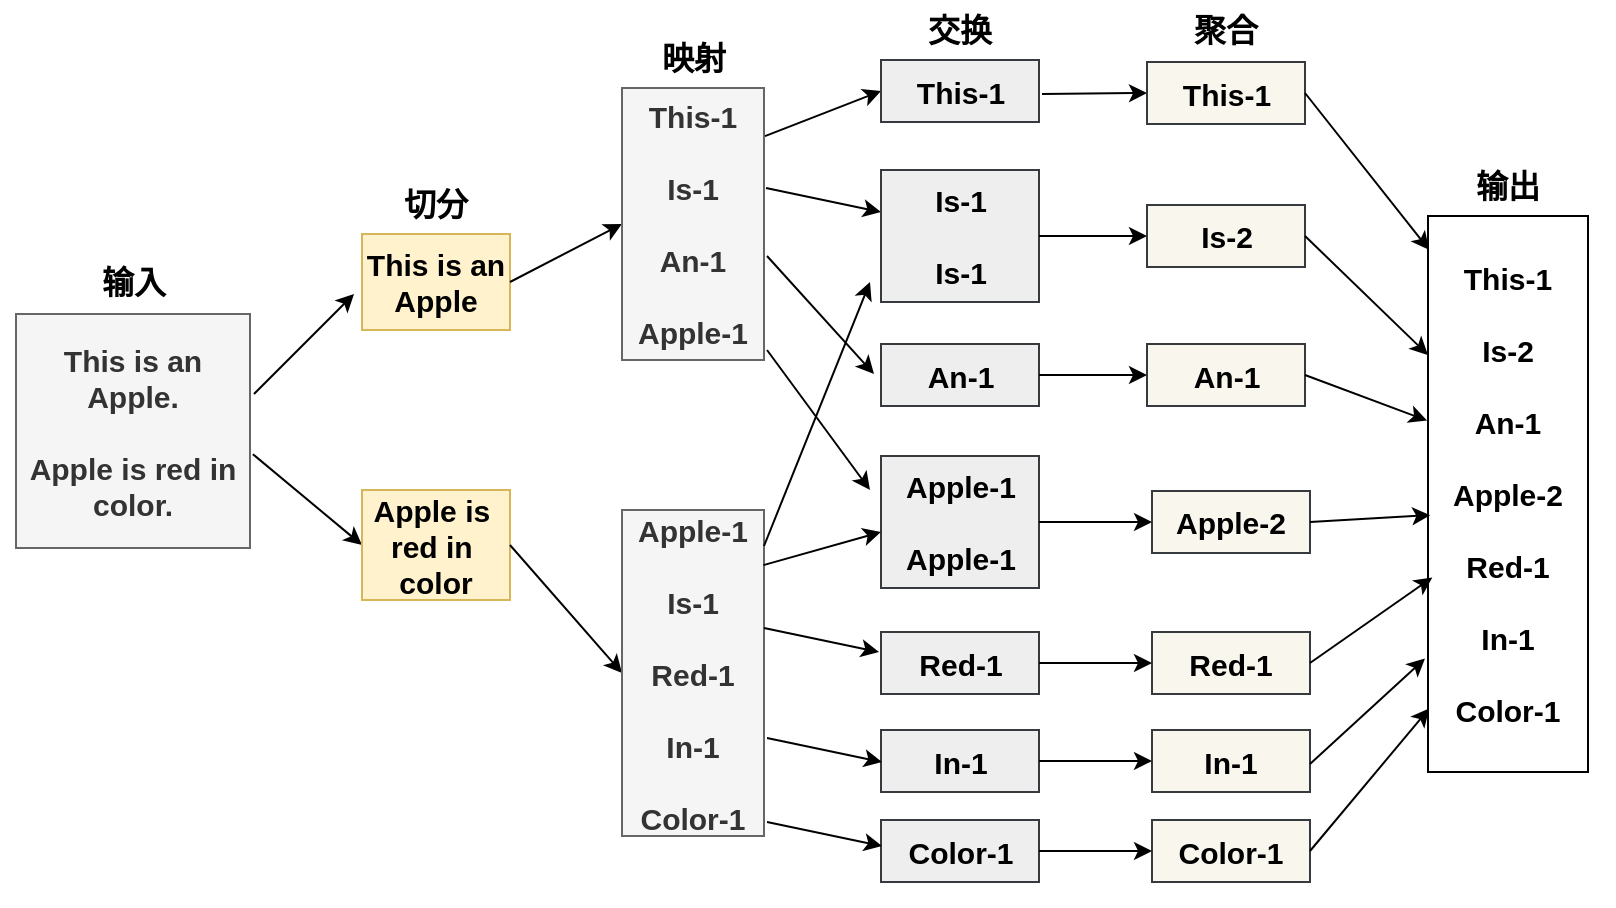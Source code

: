 <mxfile version="22.1.18" type="device">
  <diagram name="第 1 页" id="9g8P3RWRX6Sg8x3JM8hz">
    <mxGraphModel dx="1012" dy="645" grid="0" gridSize="10" guides="1" tooltips="1" connect="1" arrows="1" fold="1" page="1" pageScale="1" pageWidth="827" pageHeight="1169" math="0" shadow="0">
      <root>
        <mxCell id="0" />
        <mxCell id="1" parent="0" />
        <mxCell id="vd2-MDgw4LqcnlgiZA0H-58" value="" style="rounded=0;whiteSpace=wrap;html=1;strokeColor=none;fillColor=none;fontStyle=1;fontFamily=Helvetica;fontSize=15;" parent="1" vertex="1">
          <mxGeometry x="14" y="27" width="807" height="451" as="geometry" />
        </mxCell>
        <mxCell id="vd2-MDgw4LqcnlgiZA0H-1" value="&lt;font style=&quot;font-size: 15px;&quot;&gt;This is an Apple.&lt;/font&gt;&lt;div style=&quot;font-size: 15px;&quot;&gt;&lt;font style=&quot;font-size: 15px;&quot;&gt;&lt;br style=&quot;font-size: 15px;&quot;&gt;&lt;/font&gt;&lt;/div&gt;&lt;div style=&quot;font-size: 15px;&quot;&gt;&lt;font style=&quot;font-size: 15px;&quot;&gt;Apple is red in color.&lt;/font&gt;&lt;/div&gt;" style="whiteSpace=wrap;html=1;aspect=fixed;fillColor=#f5f5f5;strokeColor=#666666;fontColor=#333333;fontStyle=1;fontFamily=Helvetica;fontSize=15;" parent="1" vertex="1">
          <mxGeometry x="22" y="182" width="117" height="117" as="geometry" />
        </mxCell>
        <mxCell id="vd2-MDgw4LqcnlgiZA0H-2" value="" style="endArrow=classic;html=1;rounded=0;fontStyle=1;fontFamily=Helvetica;fontSize=15;" parent="1" edge="1">
          <mxGeometry width="50" height="50" relative="1" as="geometry">
            <mxPoint x="141" y="222" as="sourcePoint" />
            <mxPoint x="191" y="172" as="targetPoint" />
          </mxGeometry>
        </mxCell>
        <mxCell id="vd2-MDgw4LqcnlgiZA0H-3" value="" style="endArrow=classic;html=1;rounded=0;fontStyle=1;fontFamily=Helvetica;exitX=1.012;exitY=0.599;exitDx=0;exitDy=0;exitPerimeter=0;entryX=0;entryY=0.5;entryDx=0;entryDy=0;fontSize=15;" parent="1" source="vd2-MDgw4LqcnlgiZA0H-1" target="vd2-MDgw4LqcnlgiZA0H-5" edge="1">
          <mxGeometry width="50" height="50" relative="1" as="geometry">
            <mxPoint x="143" y="248" as="sourcePoint" />
            <mxPoint x="189" y="293" as="targetPoint" />
          </mxGeometry>
        </mxCell>
        <mxCell id="vd2-MDgw4LqcnlgiZA0H-4" value="&lt;font style=&quot;font-size: 15px;&quot;&gt;This is an Apple&lt;/font&gt;" style="rounded=0;whiteSpace=wrap;html=1;strokeColor=#d6b656;fillColor=#fff2cc;fontStyle=1;fontFamily=Helvetica;fontSize=15;" parent="1" vertex="1">
          <mxGeometry x="195" y="142" width="74" height="48" as="geometry" />
        </mxCell>
        <mxCell id="vd2-MDgw4LqcnlgiZA0H-5" value="&lt;font style=&quot;font-size: 15px;&quot;&gt;Apple is&amp;nbsp;&lt;/font&gt;&lt;div style=&quot;font-size: 15px;&quot;&gt;&lt;font style=&quot;font-size: 15px;&quot;&gt;red in&amp;nbsp;&lt;/font&gt;&lt;/div&gt;&lt;div style=&quot;font-size: 15px;&quot;&gt;&lt;font style=&quot;font-size: 15px;&quot;&gt;color&lt;/font&gt;&lt;/div&gt;" style="rounded=0;whiteSpace=wrap;html=1;strokeColor=#d6b656;fillColor=#fff2cc;fontStyle=1;fontFamily=Helvetica;fontSize=15;" parent="1" vertex="1">
          <mxGeometry x="195" y="270" width="74" height="55" as="geometry" />
        </mxCell>
        <mxCell id="vd2-MDgw4LqcnlgiZA0H-7" value="" style="endArrow=classic;html=1;rounded=0;fontStyle=1;fontFamily=Helvetica;exitX=1;exitY=0.5;exitDx=0;exitDy=0;entryX=0;entryY=0.5;entryDx=0;entryDy=0;fontSize=15;" parent="1" source="vd2-MDgw4LqcnlgiZA0H-4" target="vd2-MDgw4LqcnlgiZA0H-12" edge="1">
          <mxGeometry width="50" height="50" relative="1" as="geometry">
            <mxPoint x="271" y="164" as="sourcePoint" />
            <mxPoint x="321" y="114" as="targetPoint" />
          </mxGeometry>
        </mxCell>
        <mxCell id="vd2-MDgw4LqcnlgiZA0H-8" value="" style="endArrow=classic;html=1;rounded=0;fontStyle=1;fontFamily=Helvetica;exitX=1;exitY=0.5;exitDx=0;exitDy=0;entryX=0;entryY=0.5;entryDx=0;entryDy=0;fontSize=15;" parent="1" source="vd2-MDgw4LqcnlgiZA0H-5" target="vd2-MDgw4LqcnlgiZA0H-13" edge="1">
          <mxGeometry width="50" height="50" relative="1" as="geometry">
            <mxPoint x="271.5" y="298" as="sourcePoint" />
            <mxPoint x="317.5" y="343" as="targetPoint" />
          </mxGeometry>
        </mxCell>
        <mxCell id="vd2-MDgw4LqcnlgiZA0H-9" value="&lt;font style=&quot;font-size: 16px;&quot;&gt;输入&lt;/font&gt;" style="text;html=1;align=center;verticalAlign=middle;whiteSpace=wrap;rounded=0;fontStyle=1;fontFamily=Helvetica;fontSize=16;" parent="1" vertex="1">
          <mxGeometry x="50.5" y="151" width="60" height="30" as="geometry" />
        </mxCell>
        <mxCell id="vd2-MDgw4LqcnlgiZA0H-10" value="切分" style="text;html=1;align=center;verticalAlign=middle;whiteSpace=wrap;rounded=0;fontFamily=Helvetica;fontStyle=1;fontSize=16;" parent="1" vertex="1">
          <mxGeometry x="188" y="112" width="88" height="30" as="geometry" />
        </mxCell>
        <mxCell id="vd2-MDgw4LqcnlgiZA0H-11" value="映射" style="text;html=1;align=center;verticalAlign=middle;whiteSpace=wrap;rounded=0;fontFamily=Helvetica;fontStyle=1;fontSize=16;" parent="1" vertex="1">
          <mxGeometry x="316.5" y="39" width="88" height="30" as="geometry" />
        </mxCell>
        <mxCell id="vd2-MDgw4LqcnlgiZA0H-12" value="&lt;font style=&quot;font-size: 15px;&quot;&gt;This-1&lt;/font&gt;&lt;div style=&quot;font-size: 15px;&quot;&gt;&lt;font style=&quot;font-size: 15px;&quot;&gt;&lt;br style=&quot;font-size: 15px;&quot;&gt;&lt;/font&gt;&lt;div style=&quot;font-size: 15px;&quot;&gt;&lt;font style=&quot;font-size: 15px;&quot;&gt;Is-1&lt;/font&gt;&lt;/div&gt;&lt;div style=&quot;font-size: 15px;&quot;&gt;&lt;font style=&quot;font-size: 15px;&quot;&gt;&lt;br style=&quot;font-size: 15px;&quot;&gt;&lt;/font&gt;&lt;/div&gt;&lt;div style=&quot;font-size: 15px;&quot;&gt;&lt;font style=&quot;font-size: 15px;&quot;&gt;An-1&lt;/font&gt;&lt;/div&gt;&lt;div style=&quot;font-size: 15px;&quot;&gt;&lt;font style=&quot;font-size: 15px;&quot;&gt;&lt;br style=&quot;font-size: 15px;&quot;&gt;&lt;/font&gt;&lt;/div&gt;&lt;div style=&quot;font-size: 15px;&quot;&gt;&lt;font style=&quot;font-size: 15px;&quot;&gt;Apple-1&lt;/font&gt;&lt;/div&gt;&lt;/div&gt;" style="rounded=0;whiteSpace=wrap;html=1;fillColor=#f5f5f5;strokeColor=#666666;fontColor=#333333;fontStyle=1;fontFamily=Helvetica;fontSize=15;" parent="1" vertex="1">
          <mxGeometry x="325" y="69" width="71" height="136" as="geometry" />
        </mxCell>
        <mxCell id="vd2-MDgw4LqcnlgiZA0H-13" value="&lt;font style=&quot;font-size: 15px;&quot;&gt;Apple-1&lt;/font&gt;&lt;div style=&quot;font-size: 15px;&quot;&gt;&lt;font style=&quot;font-size: 15px;&quot;&gt;&lt;br style=&quot;font-size: 15px;&quot;&gt;&lt;/font&gt;&lt;div style=&quot;font-size: 15px;&quot;&gt;&lt;font style=&quot;font-size: 15px;&quot;&gt;Is-1&lt;/font&gt;&lt;/div&gt;&lt;div style=&quot;font-size: 15px;&quot;&gt;&lt;font style=&quot;font-size: 15px;&quot;&gt;&lt;br style=&quot;font-size: 15px;&quot;&gt;&lt;/font&gt;&lt;/div&gt;&lt;div style=&quot;font-size: 15px;&quot;&gt;&lt;font style=&quot;font-size: 15px;&quot;&gt;Red-1&lt;/font&gt;&lt;/div&gt;&lt;div style=&quot;font-size: 15px;&quot;&gt;&lt;font style=&quot;font-size: 15px;&quot;&gt;&lt;br style=&quot;font-size: 15px;&quot;&gt;&lt;/font&gt;&lt;/div&gt;&lt;div style=&quot;font-size: 15px;&quot;&gt;&lt;font style=&quot;font-size: 15px;&quot;&gt;In-1&lt;/font&gt;&lt;/div&gt;&lt;/div&gt;&lt;div style=&quot;font-size: 15px;&quot;&gt;&lt;font style=&quot;font-size: 15px;&quot;&gt;&lt;br style=&quot;font-size: 15px;&quot;&gt;&lt;/font&gt;&lt;/div&gt;&lt;div style=&quot;font-size: 15px;&quot;&gt;&lt;font style=&quot;font-size: 15px;&quot;&gt;Color-1&lt;/font&gt;&lt;/div&gt;" style="rounded=0;whiteSpace=wrap;html=1;fillColor=#f5f5f5;strokeColor=#666666;fontColor=#333333;fontStyle=1;fontFamily=Helvetica;fontSize=15;" parent="1" vertex="1">
          <mxGeometry x="325" y="280" width="71" height="163" as="geometry" />
        </mxCell>
        <mxCell id="vd2-MDgw4LqcnlgiZA0H-14" value="" style="endArrow=classic;html=1;rounded=0;fontStyle=1;fontFamily=Helvetica;exitX=1.007;exitY=0.177;exitDx=0;exitDy=0;exitPerimeter=0;entryX=0;entryY=0.5;entryDx=0;entryDy=0;fontSize=15;" parent="1" source="vd2-MDgw4LqcnlgiZA0H-12" target="vd2-MDgw4LqcnlgiZA0H-16" edge="1">
          <mxGeometry width="50" height="50" relative="1" as="geometry">
            <mxPoint x="398" y="88" as="sourcePoint" />
            <mxPoint x="453" y="71" as="targetPoint" />
          </mxGeometry>
        </mxCell>
        <mxCell id="vd2-MDgw4LqcnlgiZA0H-15" value="交换" style="text;html=1;align=center;verticalAlign=middle;whiteSpace=wrap;rounded=0;fontFamily=Helvetica;fontStyle=1;fontSize=16;" parent="1" vertex="1">
          <mxGeometry x="450" y="25" width="88" height="30" as="geometry" />
        </mxCell>
        <mxCell id="vd2-MDgw4LqcnlgiZA0H-16" value="&lt;font style=&quot;font-size: 15px;&quot;&gt;This-1&lt;/font&gt;" style="rounded=0;whiteSpace=wrap;html=1;strokeColor=#36393d;fillColor=#eeeeee;fontStyle=1;fontFamily=Helvetica;fontSize=15;" parent="1" vertex="1">
          <mxGeometry x="454.5" y="55" width="79" height="31" as="geometry" />
        </mxCell>
        <mxCell id="vd2-MDgw4LqcnlgiZA0H-17" value="" style="endArrow=classic;html=1;rounded=0;fontStyle=1;fontFamily=Helvetica;fontSize=15;" parent="1" edge="1">
          <mxGeometry width="50" height="50" relative="1" as="geometry">
            <mxPoint x="397" y="119" as="sourcePoint" />
            <mxPoint x="454.5" y="131" as="targetPoint" />
          </mxGeometry>
        </mxCell>
        <mxCell id="vd2-MDgw4LqcnlgiZA0H-18" value="" style="endArrow=classic;html=1;rounded=0;fontStyle=1;fontFamily=Helvetica;fontSize=15;" parent="1" edge="1">
          <mxGeometry width="50" height="50" relative="1" as="geometry">
            <mxPoint x="396" y="298" as="sourcePoint" />
            <mxPoint x="449" y="166" as="targetPoint" />
          </mxGeometry>
        </mxCell>
        <mxCell id="vd2-MDgw4LqcnlgiZA0H-19" value="&lt;div style=&quot;font-size: 15px;&quot;&gt;&lt;font style=&quot;font-size: 15px;&quot;&gt;Is-1&lt;/font&gt;&lt;/div&gt;&lt;div style=&quot;font-size: 15px;&quot;&gt;&lt;font style=&quot;font-size: 15px;&quot;&gt;&lt;br style=&quot;font-size: 15px;&quot;&gt;&lt;/font&gt;&lt;/div&gt;&lt;div style=&quot;font-size: 15px;&quot;&gt;&lt;div style=&quot;font-size: 15px;&quot;&gt;&lt;font style=&quot;font-size: 15px;&quot;&gt;Is-1&lt;/font&gt;&lt;/div&gt;&lt;/div&gt;" style="rounded=0;whiteSpace=wrap;html=1;strokeColor=#36393d;fillColor=#eeeeee;fontStyle=1;fontFamily=Helvetica;fontSize=15;" parent="1" vertex="1">
          <mxGeometry x="454.5" y="110" width="79" height="66" as="geometry" />
        </mxCell>
        <mxCell id="vd2-MDgw4LqcnlgiZA0H-20" value="&lt;font style=&quot;font-size: 15px;&quot;&gt;An-1&lt;/font&gt;" style="rounded=0;whiteSpace=wrap;html=1;strokeColor=#36393d;fillColor=#eeeeee;fontStyle=1;fontFamily=Helvetica;fontSize=15;" parent="1" vertex="1">
          <mxGeometry x="454.5" y="197" width="79" height="31" as="geometry" />
        </mxCell>
        <mxCell id="vd2-MDgw4LqcnlgiZA0H-21" value="" style="endArrow=classic;html=1;rounded=0;fontStyle=1;fontFamily=Helvetica;fontSize=15;" parent="1" edge="1">
          <mxGeometry width="50" height="50" relative="1" as="geometry">
            <mxPoint x="397.5" y="153" as="sourcePoint" />
            <mxPoint x="451" y="212" as="targetPoint" />
          </mxGeometry>
        </mxCell>
        <mxCell id="vd2-MDgw4LqcnlgiZA0H-23" value="&lt;div style=&quot;font-size: 15px;&quot;&gt;&lt;span style=&quot;background-color: initial; font-size: 15px;&quot;&gt;Apple-&lt;/span&gt;&lt;span style=&quot;background-color: initial; font-size: 15px;&quot;&gt;1&lt;/span&gt;&lt;/div&gt;&lt;div style=&quot;font-size: 15px;&quot;&gt;&lt;font style=&quot;font-size: 15px;&quot;&gt;&lt;br style=&quot;font-size: 15px;&quot;&gt;&lt;/font&gt;&lt;/div&gt;&lt;div style=&quot;font-size: 15px;&quot;&gt;&lt;div style=&quot;font-size: 15px;&quot;&gt;&lt;span style=&quot;background-color: initial; font-size: 15px;&quot;&gt;Apple-&lt;/span&gt;&lt;font style=&quot;font-size: 15px;&quot;&gt;1&lt;/font&gt;&lt;/div&gt;&lt;/div&gt;" style="rounded=0;whiteSpace=wrap;html=1;strokeColor=#36393d;fillColor=#eeeeee;fontStyle=1;fontFamily=Helvetica;fontSize=15;" parent="1" vertex="1">
          <mxGeometry x="454.5" y="253" width="79" height="66" as="geometry" />
        </mxCell>
        <mxCell id="vd2-MDgw4LqcnlgiZA0H-24" value="" style="endArrow=classic;html=1;rounded=0;fontStyle=1;fontFamily=Helvetica;fontSize=15;" parent="1" edge="1">
          <mxGeometry width="50" height="50" relative="1" as="geometry">
            <mxPoint x="397.5" y="200" as="sourcePoint" />
            <mxPoint x="449" y="270" as="targetPoint" />
          </mxGeometry>
        </mxCell>
        <mxCell id="vd2-MDgw4LqcnlgiZA0H-25" value="" style="endArrow=classic;html=1;rounded=0;fontStyle=1;exitX=0.996;exitY=0.169;exitDx=0;exitDy=0;exitPerimeter=0;fontFamily=Helvetica;fontSize=15;" parent="1" source="vd2-MDgw4LqcnlgiZA0H-13" edge="1">
          <mxGeometry width="50" height="50" relative="1" as="geometry">
            <mxPoint x="399.5" y="308" as="sourcePoint" />
            <mxPoint x="454.5" y="291" as="targetPoint" />
          </mxGeometry>
        </mxCell>
        <mxCell id="vd2-MDgw4LqcnlgiZA0H-26" value="&lt;font style=&quot;font-size: 15px;&quot;&gt;Red-1&lt;/font&gt;" style="rounded=0;whiteSpace=wrap;html=1;strokeColor=#36393d;fillColor=#eeeeee;fontStyle=1;fontFamily=Helvetica;fontSize=15;" parent="1" vertex="1">
          <mxGeometry x="454.5" y="341" width="79" height="31" as="geometry" />
        </mxCell>
        <mxCell id="vd2-MDgw4LqcnlgiZA0H-27" value="&lt;font style=&quot;font-size: 15px;&quot;&gt;In-1&lt;/font&gt;" style="rounded=0;whiteSpace=wrap;html=1;strokeColor=#36393d;fillColor=#eeeeee;fontStyle=1;fontFamily=Helvetica;fontSize=15;" parent="1" vertex="1">
          <mxGeometry x="454.5" y="390" width="79" height="31" as="geometry" />
        </mxCell>
        <mxCell id="vd2-MDgw4LqcnlgiZA0H-28" value="&lt;font style=&quot;font-size: 15px;&quot;&gt;Color-1&lt;/font&gt;" style="rounded=0;whiteSpace=wrap;html=1;strokeColor=#36393d;fillColor=#eeeeee;fontStyle=1;fontFamily=Helvetica;fontSize=15;" parent="1" vertex="1">
          <mxGeometry x="454.5" y="435" width="79" height="31" as="geometry" />
        </mxCell>
        <mxCell id="vd2-MDgw4LqcnlgiZA0H-29" value="" style="endArrow=classic;html=1;rounded=0;fontStyle=1;fontFamily=Helvetica;fontSize=15;" parent="1" edge="1">
          <mxGeometry width="50" height="50" relative="1" as="geometry">
            <mxPoint x="396" y="339" as="sourcePoint" />
            <mxPoint x="453.5" y="351" as="targetPoint" />
          </mxGeometry>
        </mxCell>
        <mxCell id="vd2-MDgw4LqcnlgiZA0H-30" value="" style="endArrow=classic;html=1;rounded=0;fontStyle=1;fontFamily=Helvetica;fontSize=15;" parent="1" edge="1">
          <mxGeometry width="50" height="50" relative="1" as="geometry">
            <mxPoint x="397.5" y="394" as="sourcePoint" />
            <mxPoint x="455" y="406" as="targetPoint" />
          </mxGeometry>
        </mxCell>
        <mxCell id="vd2-MDgw4LqcnlgiZA0H-32" value="" style="endArrow=classic;html=1;rounded=0;fontStyle=1;fontFamily=Helvetica;fontSize=15;" parent="1" edge="1">
          <mxGeometry width="50" height="50" relative="1" as="geometry">
            <mxPoint x="397.5" y="436" as="sourcePoint" />
            <mxPoint x="455" y="448" as="targetPoint" />
          </mxGeometry>
        </mxCell>
        <mxCell id="vd2-MDgw4LqcnlgiZA0H-33" value="聚合" style="text;html=1;align=center;verticalAlign=middle;whiteSpace=wrap;rounded=0;fontFamily=Helvetica;fontStyle=1;fontSize=16;" parent="1" vertex="1">
          <mxGeometry x="583" y="25" width="88" height="30" as="geometry" />
        </mxCell>
        <mxCell id="vd2-MDgw4LqcnlgiZA0H-34" value="&lt;font style=&quot;font-size: 15px;&quot;&gt;This-1&lt;/font&gt;" style="rounded=0;whiteSpace=wrap;html=1;strokeColor=#36393d;fillColor=#f9f7ed;fontStyle=1;fontFamily=Helvetica;fontSize=15;" parent="1" vertex="1">
          <mxGeometry x="587.5" y="56" width="79" height="31" as="geometry" />
        </mxCell>
        <mxCell id="vd2-MDgw4LqcnlgiZA0H-35" value="&lt;font style=&quot;font-size: 15px;&quot;&gt;Is-2&lt;/font&gt;" style="rounded=0;whiteSpace=wrap;html=1;strokeColor=#36393d;fillColor=#f9f7ed;fontStyle=1;fontFamily=Helvetica;fontSize=15;" parent="1" vertex="1">
          <mxGeometry x="587.5" y="127.5" width="79" height="31" as="geometry" />
        </mxCell>
        <mxCell id="vd2-MDgw4LqcnlgiZA0H-36" value="" style="endArrow=classic;html=1;rounded=0;fontStyle=1;fontFamily=Helvetica;entryX=0;entryY=0.5;entryDx=0;entryDy=0;fontSize=15;" parent="1" target="vd2-MDgw4LqcnlgiZA0H-34" edge="1">
          <mxGeometry width="50" height="50" relative="1" as="geometry">
            <mxPoint x="535" y="72" as="sourcePoint" />
            <mxPoint x="585" y="70" as="targetPoint" />
          </mxGeometry>
        </mxCell>
        <mxCell id="vd2-MDgw4LqcnlgiZA0H-37" value="" style="endArrow=classic;html=1;rounded=0;fontStyle=1;fontFamily=Helvetica;exitX=1;exitY=0.5;exitDx=0;exitDy=0;entryX=0;entryY=0.5;entryDx=0;entryDy=0;fontSize=15;" parent="1" source="vd2-MDgw4LqcnlgiZA0H-19" target="vd2-MDgw4LqcnlgiZA0H-35" edge="1">
          <mxGeometry width="50" height="50" relative="1" as="geometry">
            <mxPoint x="531" y="142" as="sourcePoint" />
            <mxPoint x="585.5" y="140" as="targetPoint" />
          </mxGeometry>
        </mxCell>
        <mxCell id="vd2-MDgw4LqcnlgiZA0H-38" value="&lt;font style=&quot;font-size: 15px;&quot;&gt;An-1&lt;/font&gt;" style="rounded=0;whiteSpace=wrap;html=1;strokeColor=#36393d;fillColor=#f9f7ed;fontStyle=1;fontFamily=Helvetica;fontSize=15;" parent="1" vertex="1">
          <mxGeometry x="587.5" y="197" width="79" height="31" as="geometry" />
        </mxCell>
        <mxCell id="vd2-MDgw4LqcnlgiZA0H-39" value="" style="endArrow=classic;html=1;rounded=0;fontStyle=1;fontFamily=Helvetica;exitX=1;exitY=0.5;exitDx=0;exitDy=0;entryX=0;entryY=0.5;entryDx=0;entryDy=0;fontSize=15;" parent="1" source="vd2-MDgw4LqcnlgiZA0H-20" target="vd2-MDgw4LqcnlgiZA0H-38" edge="1">
          <mxGeometry width="50" height="50" relative="1" as="geometry">
            <mxPoint x="535.5" y="213.5" as="sourcePoint" />
            <mxPoint x="585.5" y="211.5" as="targetPoint" />
          </mxGeometry>
        </mxCell>
        <mxCell id="vd2-MDgw4LqcnlgiZA0H-40" value="&lt;font style=&quot;font-size: 15px;&quot;&gt;Apple-2&lt;/font&gt;" style="rounded=0;whiteSpace=wrap;html=1;strokeColor=#36393d;fillColor=#f9f7ed;fontStyle=1;fontFamily=Helvetica;fontSize=15;" parent="1" vertex="1">
          <mxGeometry x="590" y="270.5" width="79" height="31" as="geometry" />
        </mxCell>
        <mxCell id="vd2-MDgw4LqcnlgiZA0H-41" value="" style="endArrow=classic;html=1;rounded=0;fontStyle=1;fontFamily=Helvetica;exitX=1;exitY=0.5;exitDx=0;exitDy=0;entryX=0;entryY=0.5;entryDx=0;entryDy=0;fontSize=15;" parent="1" source="vd2-MDgw4LqcnlgiZA0H-23" target="vd2-MDgw4LqcnlgiZA0H-40" edge="1">
          <mxGeometry width="50" height="50" relative="1" as="geometry">
            <mxPoint x="537.5" y="287" as="sourcePoint" />
            <mxPoint x="587.5" y="285" as="targetPoint" />
          </mxGeometry>
        </mxCell>
        <mxCell id="vd2-MDgw4LqcnlgiZA0H-42" value="&lt;font style=&quot;font-size: 15px;&quot;&gt;Red-1&lt;/font&gt;" style="rounded=0;whiteSpace=wrap;html=1;strokeColor=#36393d;fillColor=#f9f7ed;fontStyle=1;fontFamily=Helvetica;fontSize=15;" parent="1" vertex="1">
          <mxGeometry x="590" y="341" width="79" height="31" as="geometry" />
        </mxCell>
        <mxCell id="vd2-MDgw4LqcnlgiZA0H-43" value="&lt;font style=&quot;font-size: 15px;&quot;&gt;In-1&lt;/font&gt;" style="rounded=0;whiteSpace=wrap;html=1;strokeColor=#36393d;fillColor=#f9f7ed;fontStyle=1;fontFamily=Helvetica;fontSize=15;" parent="1" vertex="1">
          <mxGeometry x="590" y="390" width="79" height="31" as="geometry" />
        </mxCell>
        <mxCell id="vd2-MDgw4LqcnlgiZA0H-44" value="&lt;font style=&quot;font-size: 15px;&quot;&gt;Color-1&lt;/font&gt;" style="rounded=0;whiteSpace=wrap;html=1;strokeColor=#36393d;fillColor=#f9f7ed;fontStyle=1;fontFamily=Helvetica;fontSize=15;" parent="1" vertex="1">
          <mxGeometry x="590" y="435" width="79" height="31" as="geometry" />
        </mxCell>
        <mxCell id="vd2-MDgw4LqcnlgiZA0H-45" value="" style="endArrow=classic;html=1;rounded=0;fontStyle=1;fontFamily=Helvetica;exitX=1;exitY=0.5;exitDx=0;exitDy=0;entryX=0;entryY=0.5;entryDx=0;entryDy=0;fontSize=15;" parent="1" source="vd2-MDgw4LqcnlgiZA0H-26" target="vd2-MDgw4LqcnlgiZA0H-42" edge="1">
          <mxGeometry width="50" height="50" relative="1" as="geometry">
            <mxPoint x="538" y="354" as="sourcePoint" />
            <mxPoint x="588" y="354" as="targetPoint" />
          </mxGeometry>
        </mxCell>
        <mxCell id="vd2-MDgw4LqcnlgiZA0H-46" value="" style="endArrow=classic;html=1;rounded=0;fontStyle=1;fontFamily=Helvetica;exitX=1;exitY=0.5;exitDx=0;exitDy=0;entryX=0;entryY=0.5;entryDx=0;entryDy=0;fontSize=15;" parent="1" source="vd2-MDgw4LqcnlgiZA0H-27" target="vd2-MDgw4LqcnlgiZA0H-43" edge="1">
          <mxGeometry width="50" height="50" relative="1" as="geometry">
            <mxPoint x="537.5" y="406.5" as="sourcePoint" />
            <mxPoint x="587" y="407" as="targetPoint" />
          </mxGeometry>
        </mxCell>
        <mxCell id="vd2-MDgw4LqcnlgiZA0H-47" value="" style="endArrow=classic;html=1;rounded=0;fontStyle=1;fontFamily=Helvetica;exitX=1;exitY=0.5;exitDx=0;exitDy=0;entryX=0;entryY=0.5;entryDx=0;entryDy=0;fontSize=15;" parent="1" source="vd2-MDgw4LqcnlgiZA0H-28" target="vd2-MDgw4LqcnlgiZA0H-44" edge="1">
          <mxGeometry width="50" height="50" relative="1" as="geometry">
            <mxPoint x="538" y="451.5" as="sourcePoint" />
            <mxPoint x="588" y="452" as="targetPoint" />
          </mxGeometry>
        </mxCell>
        <mxCell id="vd2-MDgw4LqcnlgiZA0H-48" value="&lt;span style=&quot;font-size: 15px;&quot;&gt;This-1&lt;/span&gt;&lt;div style=&quot;font-size: 15px;&quot;&gt;&lt;span style=&quot;font-size: 15px;&quot;&gt;&lt;br style=&quot;font-size: 15px;&quot;&gt;&lt;/span&gt;&lt;/div&gt;&lt;div style=&quot;font-size: 15px;&quot;&gt;&lt;span style=&quot;font-size: 15px;&quot;&gt;Is-2&lt;/span&gt;&lt;span style=&quot;font-size: 15px;&quot;&gt;&lt;br style=&quot;font-size: 15px;&quot;&gt;&lt;/span&gt;&lt;/div&gt;&lt;div style=&quot;font-size: 15px;&quot;&gt;&lt;span style=&quot;font-size: 15px;&quot;&gt;&lt;br style=&quot;font-size: 15px;&quot;&gt;&lt;/span&gt;&lt;/div&gt;&lt;div style=&quot;font-size: 15px;&quot;&gt;&lt;span style=&quot;font-size: 15px;&quot;&gt;An-1&lt;/span&gt;&lt;span style=&quot;font-size: 15px;&quot;&gt;&lt;br style=&quot;font-size: 15px;&quot;&gt;&lt;/span&gt;&lt;/div&gt;&lt;div style=&quot;font-size: 15px;&quot;&gt;&lt;span style=&quot;font-size: 15px;&quot;&gt;&lt;br style=&quot;font-size: 15px;&quot;&gt;&lt;/span&gt;&lt;/div&gt;&lt;div style=&quot;font-size: 15px;&quot;&gt;&lt;span style=&quot;font-size: 15px;&quot;&gt;Apple-2&lt;/span&gt;&lt;span style=&quot;font-size: 15px;&quot;&gt;&lt;br style=&quot;font-size: 15px;&quot;&gt;&lt;/span&gt;&lt;/div&gt;&lt;div style=&quot;font-size: 15px;&quot;&gt;&lt;span style=&quot;font-size: 15px;&quot;&gt;&lt;br style=&quot;font-size: 15px;&quot;&gt;&lt;/span&gt;&lt;/div&gt;&lt;div style=&quot;font-size: 15px;&quot;&gt;&lt;span style=&quot;font-size: 15px;&quot;&gt;Red-1&lt;/span&gt;&lt;span style=&quot;font-size: 15px;&quot;&gt;&lt;br style=&quot;font-size: 15px;&quot;&gt;&lt;/span&gt;&lt;/div&gt;&lt;div style=&quot;font-size: 15px;&quot;&gt;&lt;span style=&quot;font-size: 15px;&quot;&gt;&lt;br style=&quot;font-size: 15px;&quot;&gt;&lt;/span&gt;&lt;/div&gt;&lt;div style=&quot;font-size: 15px;&quot;&gt;&lt;span style=&quot;font-size: 15px;&quot;&gt;In-1&lt;/span&gt;&lt;span style=&quot;font-size: 15px;&quot;&gt;&lt;br style=&quot;font-size: 15px;&quot;&gt;&lt;/span&gt;&lt;/div&gt;&lt;div style=&quot;font-size: 15px;&quot;&gt;&lt;span style=&quot;font-size: 15px;&quot;&gt;&lt;br style=&quot;font-size: 15px;&quot;&gt;&lt;/span&gt;&lt;/div&gt;&lt;div style=&quot;font-size: 15px;&quot;&gt;&lt;span style=&quot;font-size: 15px;&quot;&gt;Color-1&lt;/span&gt;&lt;span style=&quot;font-size: 15px;&quot;&gt;&lt;br style=&quot;font-size: 15px;&quot;&gt;&lt;/span&gt;&lt;/div&gt;" style="rounded=0;whiteSpace=wrap;html=1;fillColor=none;fontStyle=1;fontFamily=Helvetica;fontSize=15;" parent="1" vertex="1">
          <mxGeometry x="728" y="133" width="80" height="278" as="geometry" />
        </mxCell>
        <mxCell id="vd2-MDgw4LqcnlgiZA0H-49" value="输出" style="text;html=1;align=center;verticalAlign=middle;whiteSpace=wrap;rounded=0;fontFamily=Helvetica;fontStyle=1;fontSize=16;" parent="1" vertex="1">
          <mxGeometry x="724" y="103" width="88" height="30" as="geometry" />
        </mxCell>
        <mxCell id="vd2-MDgw4LqcnlgiZA0H-50" value="" style="endArrow=classic;html=1;rounded=0;fontStyle=1;fontFamily=Helvetica;exitX=1;exitY=0.5;exitDx=0;exitDy=0;entryX=0.007;entryY=0.061;entryDx=0;entryDy=0;entryPerimeter=0;fontSize=15;" parent="1" source="vd2-MDgw4LqcnlgiZA0H-34" target="vd2-MDgw4LqcnlgiZA0H-48" edge="1">
          <mxGeometry width="50" height="50" relative="1" as="geometry">
            <mxPoint x="671" y="69" as="sourcePoint" />
            <mxPoint x="725" y="146" as="targetPoint" />
          </mxGeometry>
        </mxCell>
        <mxCell id="vd2-MDgw4LqcnlgiZA0H-51" value="" style="endArrow=classic;html=1;rounded=0;fontStyle=1;fontFamily=Helvetica;exitX=1;exitY=0.5;exitDx=0;exitDy=0;entryX=0;entryY=0.25;entryDx=0;entryDy=0;fontSize=15;" parent="1" source="vd2-MDgw4LqcnlgiZA0H-35" target="vd2-MDgw4LqcnlgiZA0H-48" edge="1">
          <mxGeometry width="50" height="50" relative="1" as="geometry">
            <mxPoint x="669" y="138" as="sourcePoint" />
            <mxPoint x="723" y="215" as="targetPoint" />
          </mxGeometry>
        </mxCell>
        <mxCell id="vd2-MDgw4LqcnlgiZA0H-52" value="" style="endArrow=classic;html=1;rounded=0;fontStyle=1;fontFamily=Helvetica;exitX=1;exitY=0.5;exitDx=0;exitDy=0;entryX=-0.006;entryY=0.368;entryDx=0;entryDy=0;entryPerimeter=0;fontSize=15;" parent="1" source="vd2-MDgw4LqcnlgiZA0H-38" target="vd2-MDgw4LqcnlgiZA0H-48" edge="1">
          <mxGeometry width="50" height="50" relative="1" as="geometry">
            <mxPoint x="668.5" y="216" as="sourcePoint" />
            <mxPoint x="726" y="228" as="targetPoint" />
          </mxGeometry>
        </mxCell>
        <mxCell id="vd2-MDgw4LqcnlgiZA0H-54" value="" style="endArrow=classic;html=1;rounded=0;fontStyle=1;fontFamily=Helvetica;entryX=0.014;entryY=0.538;entryDx=0;entryDy=0;entryPerimeter=0;exitX=1;exitY=0.5;exitDx=0;exitDy=0;fontSize=15;" parent="1" source="vd2-MDgw4LqcnlgiZA0H-40" target="vd2-MDgw4LqcnlgiZA0H-48" edge="1">
          <mxGeometry width="50" height="50" relative="1" as="geometry">
            <mxPoint x="669" y="284" as="sourcePoint" />
            <mxPoint x="723" y="284" as="targetPoint" />
          </mxGeometry>
        </mxCell>
        <mxCell id="vd2-MDgw4LqcnlgiZA0H-55" value="" style="endArrow=classic;html=1;rounded=0;fontStyle=1;fontFamily=Helvetica;exitX=1;exitY=0.5;exitDx=0;exitDy=0;entryX=0.027;entryY=0.65;entryDx=0;entryDy=0;entryPerimeter=0;fontSize=15;" parent="1" source="vd2-MDgw4LqcnlgiZA0H-42" target="vd2-MDgw4LqcnlgiZA0H-48" edge="1">
          <mxGeometry width="50" height="50" relative="1" as="geometry">
            <mxPoint x="671" y="345" as="sourcePoint" />
            <mxPoint x="723" y="318" as="targetPoint" />
          </mxGeometry>
        </mxCell>
        <mxCell id="vd2-MDgw4LqcnlgiZA0H-56" value="" style="endArrow=classic;html=1;rounded=0;fontStyle=1;fontFamily=Helvetica;entryX=-0.019;entryY=0.796;entryDx=0;entryDy=0;entryPerimeter=0;fontSize=15;" parent="1" target="vd2-MDgw4LqcnlgiZA0H-48" edge="1">
          <mxGeometry width="50" height="50" relative="1" as="geometry">
            <mxPoint x="669" y="407" as="sourcePoint" />
            <mxPoint x="723" y="365" as="targetPoint" />
          </mxGeometry>
        </mxCell>
        <mxCell id="vd2-MDgw4LqcnlgiZA0H-57" value="" style="endArrow=classic;html=1;rounded=0;fontStyle=1;fontFamily=Helvetica;exitX=1;exitY=0.5;exitDx=0;exitDy=0;entryX=0.007;entryY=0.886;entryDx=0;entryDy=0;entryPerimeter=0;fontSize=15;" parent="1" source="vd2-MDgw4LqcnlgiZA0H-44" target="vd2-MDgw4LqcnlgiZA0H-48" edge="1">
          <mxGeometry width="50" height="50" relative="1" as="geometry">
            <mxPoint x="671" y="444" as="sourcePoint" />
            <mxPoint x="723" y="386" as="targetPoint" />
          </mxGeometry>
        </mxCell>
      </root>
    </mxGraphModel>
  </diagram>
</mxfile>
